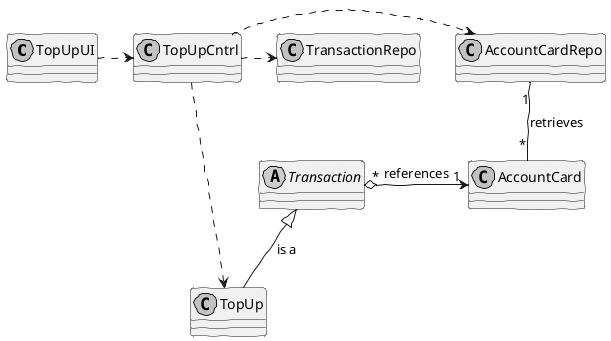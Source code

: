 @startuml

'http://plantuml.com/skinparam.html
skinparam handwritten true
skinparam monochrome true
skinparam packageStyle rect
skinparam defaultFontName FG Virgil
skinparam shadowing false

class TopUpUI
class TopUpCntrl
class AccountCardRepo
class TransactionRepo
class AccountCard
class TopUp
abstract class Transaction

Transaction <|-- TopUp : is a
TopUpUI .> TopUpCntrl
TopUpCntrl .> AccountCardRepo
TopUpCntrl .> TransactionRepo
TopUpCntrl .> TopUp
Transaction "*" o-> "1" AccountCard : references
AccountCardRepo "1" -- "*" AccountCard : retrieves



@enduml

TopUpCntrl -> TopUp: t = create(card, amount, cashier)
TopUpCntrl -> TransactionRepo: save(t)
TopUpCntrl -> TopUp: notifyObservers()